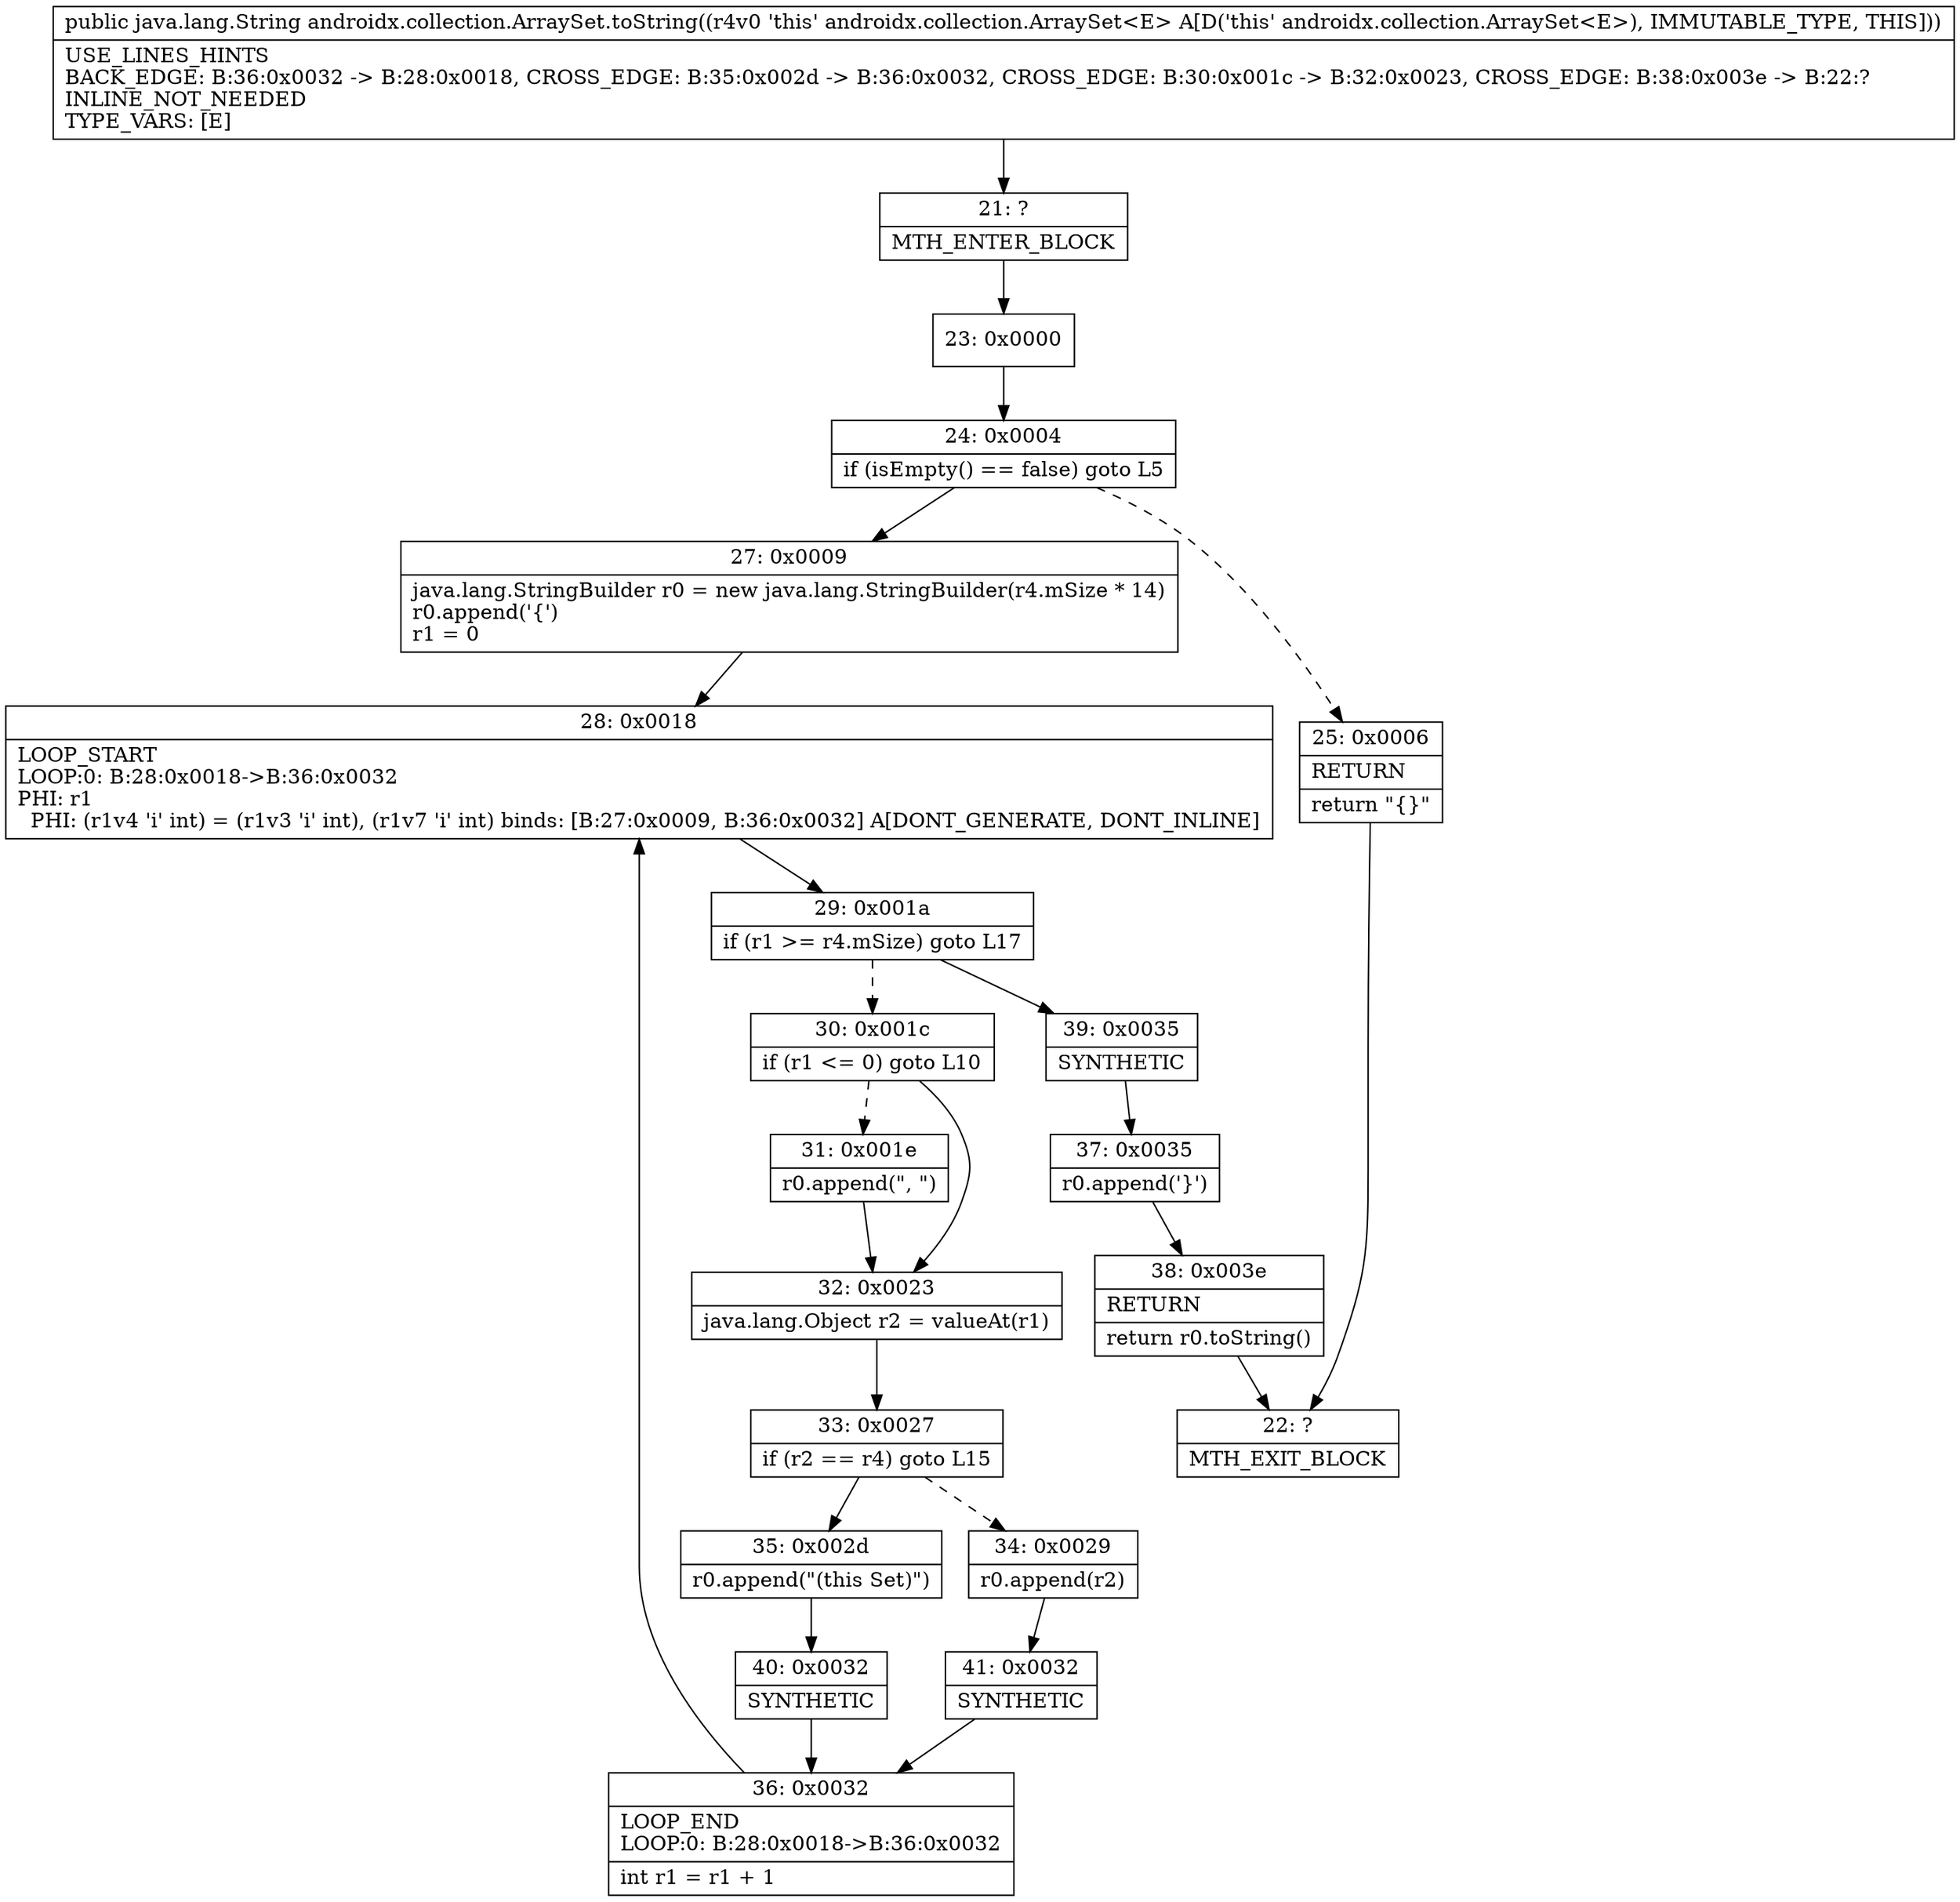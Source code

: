 digraph "CFG forandroidx.collection.ArraySet.toString()Ljava\/lang\/String;" {
Node_21 [shape=record,label="{21\:\ ?|MTH_ENTER_BLOCK\l}"];
Node_23 [shape=record,label="{23\:\ 0x0000}"];
Node_24 [shape=record,label="{24\:\ 0x0004|if (isEmpty() == false) goto L5\l}"];
Node_25 [shape=record,label="{25\:\ 0x0006|RETURN\l|return \"\{\}\"\l}"];
Node_22 [shape=record,label="{22\:\ ?|MTH_EXIT_BLOCK\l}"];
Node_27 [shape=record,label="{27\:\ 0x0009|java.lang.StringBuilder r0 = new java.lang.StringBuilder(r4.mSize * 14)\lr0.append('\{')\lr1 = 0\l}"];
Node_28 [shape=record,label="{28\:\ 0x0018|LOOP_START\lLOOP:0: B:28:0x0018\-\>B:36:0x0032\lPHI: r1 \l  PHI: (r1v4 'i' int) = (r1v3 'i' int), (r1v7 'i' int) binds: [B:27:0x0009, B:36:0x0032] A[DONT_GENERATE, DONT_INLINE]\l}"];
Node_29 [shape=record,label="{29\:\ 0x001a|if (r1 \>= r4.mSize) goto L17\l}"];
Node_30 [shape=record,label="{30\:\ 0x001c|if (r1 \<= 0) goto L10\l}"];
Node_31 [shape=record,label="{31\:\ 0x001e|r0.append(\", \")\l}"];
Node_32 [shape=record,label="{32\:\ 0x0023|java.lang.Object r2 = valueAt(r1)\l}"];
Node_33 [shape=record,label="{33\:\ 0x0027|if (r2 == r4) goto L15\l}"];
Node_34 [shape=record,label="{34\:\ 0x0029|r0.append(r2)\l}"];
Node_41 [shape=record,label="{41\:\ 0x0032|SYNTHETIC\l}"];
Node_36 [shape=record,label="{36\:\ 0x0032|LOOP_END\lLOOP:0: B:28:0x0018\-\>B:36:0x0032\l|int r1 = r1 + 1\l}"];
Node_35 [shape=record,label="{35\:\ 0x002d|r0.append(\"(this Set)\")\l}"];
Node_40 [shape=record,label="{40\:\ 0x0032|SYNTHETIC\l}"];
Node_39 [shape=record,label="{39\:\ 0x0035|SYNTHETIC\l}"];
Node_37 [shape=record,label="{37\:\ 0x0035|r0.append('\}')\l}"];
Node_38 [shape=record,label="{38\:\ 0x003e|RETURN\l|return r0.toString()\l}"];
MethodNode[shape=record,label="{public java.lang.String androidx.collection.ArraySet.toString((r4v0 'this' androidx.collection.ArraySet\<E\> A[D('this' androidx.collection.ArraySet\<E\>), IMMUTABLE_TYPE, THIS]))  | USE_LINES_HINTS\lBACK_EDGE: B:36:0x0032 \-\> B:28:0x0018, CROSS_EDGE: B:35:0x002d \-\> B:36:0x0032, CROSS_EDGE: B:30:0x001c \-\> B:32:0x0023, CROSS_EDGE: B:38:0x003e \-\> B:22:?\lINLINE_NOT_NEEDED\lTYPE_VARS: [E]\l}"];
MethodNode -> Node_21;Node_21 -> Node_23;
Node_23 -> Node_24;
Node_24 -> Node_25[style=dashed];
Node_24 -> Node_27;
Node_25 -> Node_22;
Node_27 -> Node_28;
Node_28 -> Node_29;
Node_29 -> Node_30[style=dashed];
Node_29 -> Node_39;
Node_30 -> Node_31[style=dashed];
Node_30 -> Node_32;
Node_31 -> Node_32;
Node_32 -> Node_33;
Node_33 -> Node_34[style=dashed];
Node_33 -> Node_35;
Node_34 -> Node_41;
Node_41 -> Node_36;
Node_36 -> Node_28;
Node_35 -> Node_40;
Node_40 -> Node_36;
Node_39 -> Node_37;
Node_37 -> Node_38;
Node_38 -> Node_22;
}

